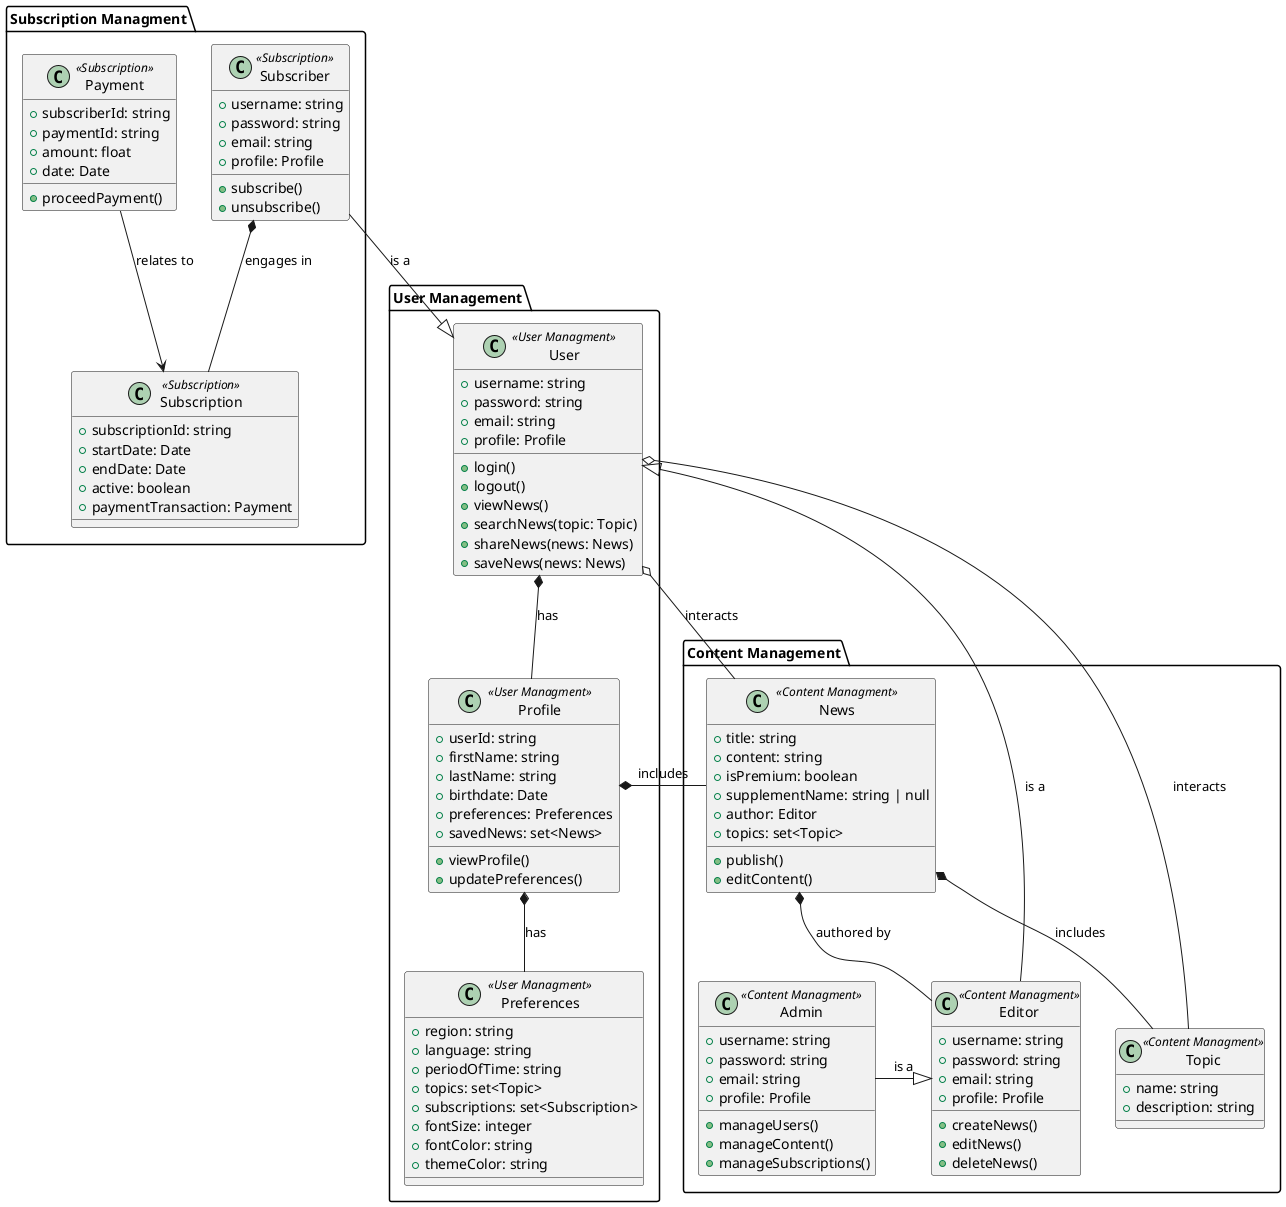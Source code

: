 @startuml paid_subscriber_class

package "User Management" {
    class User << User Managment >> {
        +username: string
        +password: string
        +email: string
        +profile: Profile
        +login()
        +logout()
        +viewNews()
        +searchNews(topic: Topic)
        +shareNews(news: News)
        +saveNews(news: News)
    }
    
    class Profile << User Managment >> {
        +userId: string
        +firstName: string
        +lastName: string
        +birthdate: Date
        +preferences: Preferences
        +savedNews: set<News>
        +viewProfile()
        +updatePreferences()
    }

    class Preferences << User Managment >> {
        +region: string
        +language: string
        +periodOfTime: string
        +topics: set<Topic>
        +subscriptions: set<Subscription>
        +fontSize: integer
        +fontColor: string
        +themeColor: string
    }
}

package "Content Management" {
    class News << Content Managment >> {
        +title: string
        +content: string
        +isPremium: boolean
        +supplementName: string | null
        +author: Editor
        +topics: set<Topic>
        +publish()
        +editContent()
    }
    
    class Topic << Content Managment >> {
        +name: string
        +description: string
    }
    
    class Editor << Content Managment >> {
        +username: string
        +password: string
        +email: string
        +profile: Profile
        +createNews()
        +editNews()
        +deleteNews()
    }

    class Admin << Content Managment >> {
        +username: string
        +password: string
        +email: string
        +profile: Profile
        +manageUsers()
        +manageContent()
        +manageSubscriptions()
    }
}

package "Subscription Managment" {

    class Subscriber << Subscription >> {
        +username: string
        +password: string
        +email: string
        +profile: Profile
        +subscribe()
        +unsubscribe()
    }
    
    class Payment << Subscription >> {
        +subscriberId: string
        +paymentId: string
        +amount: float
        +date: Date
        +proceedPayment()
    }

    class Subscription << Subscription >> {
        +subscriptionId: string
        +startDate: Date
        +endDate: Date
        +active: boolean
        +paymentTransaction: Payment
    }
}

User *-- Profile : has
User o-down- News: interacts
User o-- Topic: interacts

Profile *-- Preferences : has
Profile *-- News : includes
News *-- Topic : includes
News *-- Editor : authored by

Subscriber *-- Subscription : engages in
Payment --> Subscription : relates to

Admin -right-|> Editor : is a
Editor --|> User : is a
Subscriber --|> User : is a

@enduml